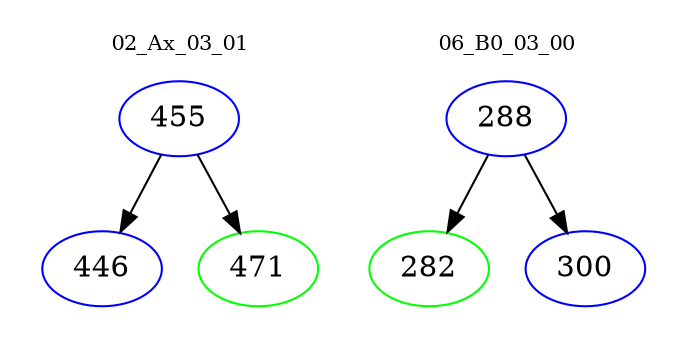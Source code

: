 digraph{
subgraph cluster_0 {
color = white
label = "02_Ax_03_01";
fontsize=10;
T0_455 [label="455", color="blue"]
T0_455 -> T0_446 [color="black"]
T0_446 [label="446", color="blue"]
T0_455 -> T0_471 [color="black"]
T0_471 [label="471", color="green"]
}
subgraph cluster_1 {
color = white
label = "06_B0_03_00";
fontsize=10;
T1_288 [label="288", color="blue"]
T1_288 -> T1_282 [color="black"]
T1_282 [label="282", color="green"]
T1_288 -> T1_300 [color="black"]
T1_300 [label="300", color="blue"]
}
}

